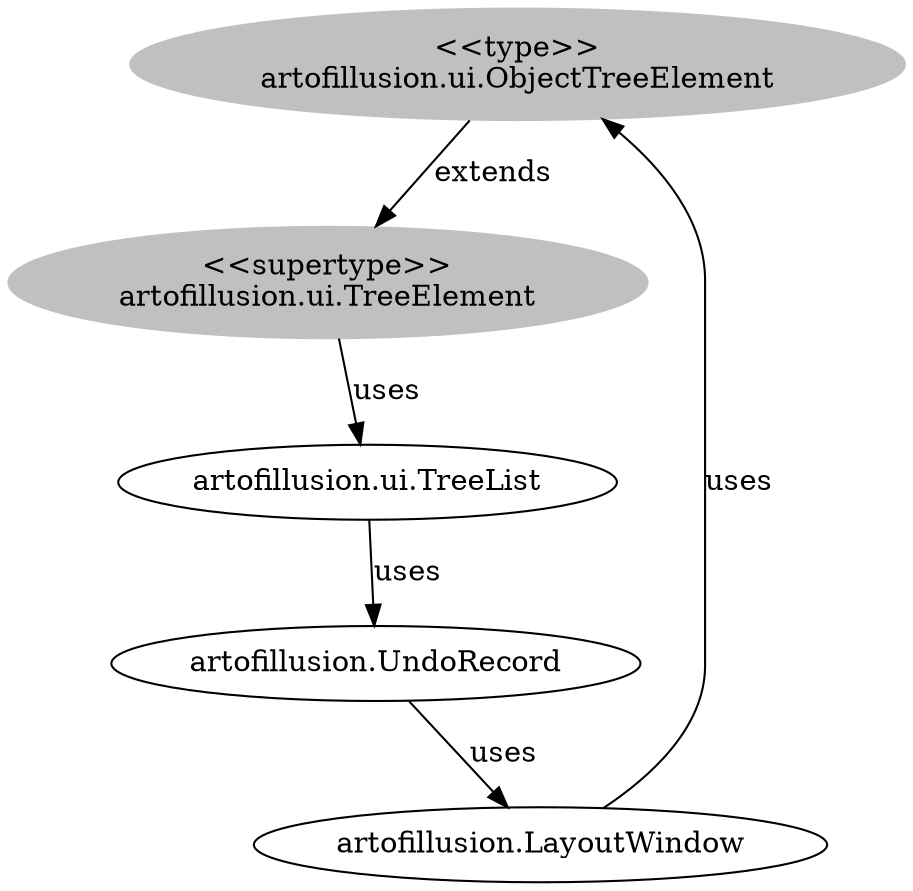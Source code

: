 digraph stk {
	artofillusion_ui_ObjectTreeElement [label="<<type>>
artofillusion.ui.ObjectTreeElement",style=filled,color="grey"];
	artofillusion_ui_TreeElement [label="<<supertype>>
artofillusion.ui.TreeElement",style=filled,color="grey"];
	artofillusion_LayoutWindow [label="artofillusion.LayoutWindow"];
	artofillusion_ui_TreeList [label="artofillusion.ui.TreeList"];
	artofillusion_UndoRecord [label="artofillusion.UndoRecord"];
	artofillusion_ui_ObjectTreeElement -> artofillusion_ui_TreeElement [label=extends];
	artofillusion_ui_TreeElement -> artofillusion_ui_TreeList [label=uses];
	artofillusion_ui_TreeList -> artofillusion_UndoRecord [label=uses];
	artofillusion_UndoRecord -> artofillusion_LayoutWindow [label=uses];
	artofillusion_LayoutWindow -> artofillusion_ui_ObjectTreeElement [label=uses];
}
